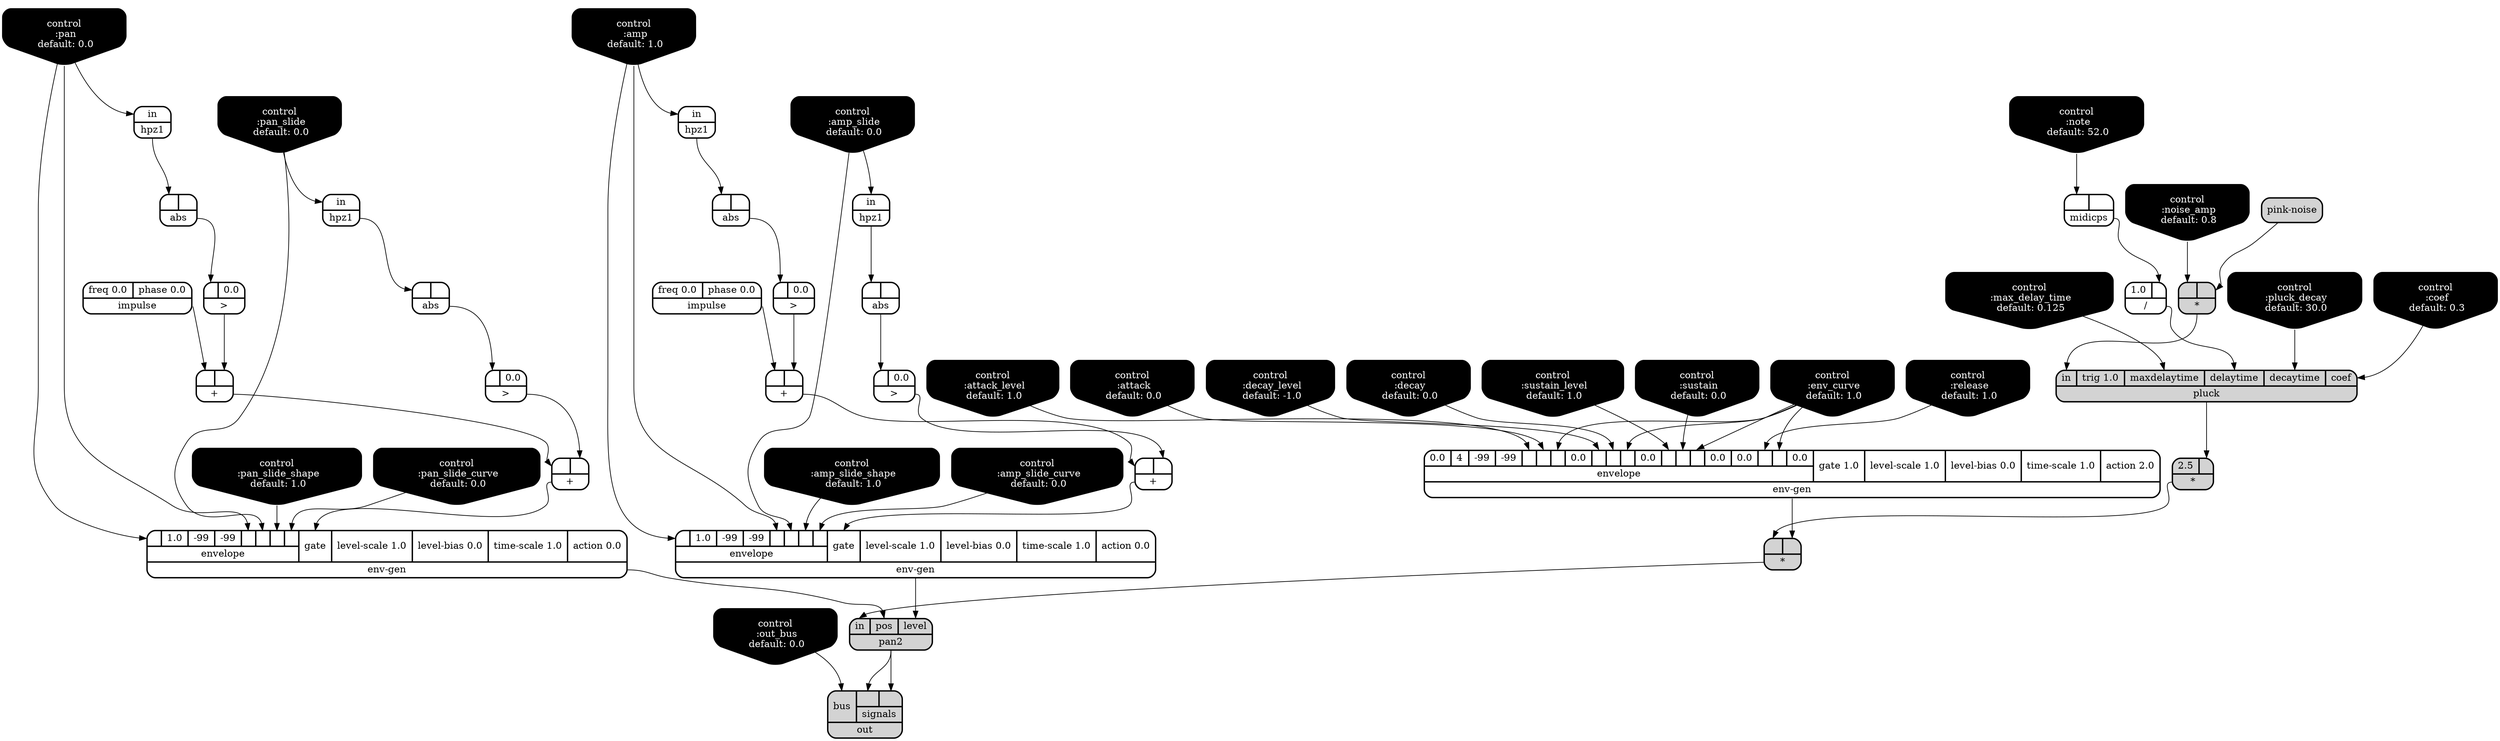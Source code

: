 digraph synthdef {
35 [label = "{{ <a> |<b> } |<__UG_NAME__>* }" style="filled, bold, rounded"  shape=record rankdir=LR];
38 [label = "{{ <a> 2.5|<b> } |<__UG_NAME__>* }" style="filled, bold, rounded"  shape=record rankdir=LR];
48 [label = "{{ <a> |<b> } |<__UG_NAME__>* }" style="filled, bold, rounded"  shape=record rankdir=LR];
30 [label = "{{ <a> |<b> } |<__UG_NAME__>+ }" style="bold, rounded" shape=record rankdir=LR];
33 [label = "{{ <a> |<b> } |<__UG_NAME__>+ }" style="bold, rounded" shape=record rankdir=LR];
43 [label = "{{ <a> |<b> } |<__UG_NAME__>+ }" style="bold, rounded" shape=record rankdir=LR];
45 [label = "{{ <a> |<b> } |<__UG_NAME__>+ }" style="bold, rounded" shape=record rankdir=LR];
36 [label = "{{ <a> 1.0|<b> } |<__UG_NAME__>/ }" style="bold, rounded" shape=record rankdir=LR];
28 [label = "{{ <a> |<b> 0.0} |<__UG_NAME__>\> }" style="bold, rounded" shape=record rankdir=LR];
32 [label = "{{ <a> |<b> 0.0} |<__UG_NAME__>\> }" style="bold, rounded" shape=record rankdir=LR];
42 [label = "{{ <a> |<b> 0.0} |<__UG_NAME__>\> }" style="bold, rounded" shape=record rankdir=LR];
44 [label = "{{ <a> |<b> 0.0} |<__UG_NAME__>\> }" style="bold, rounded" shape=record rankdir=LR];
25 [label = "{{ <a> |<b> } |<__UG_NAME__>abs }" style="bold, rounded" shape=record rankdir=LR];
27 [label = "{{ <a> |<b> } |<__UG_NAME__>abs }" style="bold, rounded" shape=record rankdir=LR];
31 [label = "{{ <a> |<b> } |<__UG_NAME__>abs }" style="bold, rounded" shape=record rankdir=LR];
41 [label = "{{ <a> |<b> } |<__UG_NAME__>abs }" style="bold, rounded" shape=record rankdir=LR];
0 [label = "control
 :note
 default: 52.0" shape=invhouse style="rounded, filled, bold" fillcolor=black fontcolor=white ]; 
1 [label = "control
 :amp
 default: 1.0" shape=invhouse style="rounded, filled, bold" fillcolor=black fontcolor=white ]; 
2 [label = "control
 :amp_slide
 default: 0.0" shape=invhouse style="rounded, filled, bold" fillcolor=black fontcolor=white ]; 
3 [label = "control
 :amp_slide_shape
 default: 1.0" shape=invhouse style="rounded, filled, bold" fillcolor=black fontcolor=white ]; 
4 [label = "control
 :amp_slide_curve
 default: 0.0" shape=invhouse style="rounded, filled, bold" fillcolor=black fontcolor=white ]; 
5 [label = "control
 :pan
 default: 0.0" shape=invhouse style="rounded, filled, bold" fillcolor=black fontcolor=white ]; 
6 [label = "control
 :pan_slide
 default: 0.0" shape=invhouse style="rounded, filled, bold" fillcolor=black fontcolor=white ]; 
7 [label = "control
 :pan_slide_shape
 default: 1.0" shape=invhouse style="rounded, filled, bold" fillcolor=black fontcolor=white ]; 
8 [label = "control
 :pan_slide_curve
 default: 0.0" shape=invhouse style="rounded, filled, bold" fillcolor=black fontcolor=white ]; 
9 [label = "control
 :attack
 default: 0.0" shape=invhouse style="rounded, filled, bold" fillcolor=black fontcolor=white ]; 
10 [label = "control
 :decay
 default: 0.0" shape=invhouse style="rounded, filled, bold" fillcolor=black fontcolor=white ]; 
11 [label = "control
 :sustain
 default: 0.0" shape=invhouse style="rounded, filled, bold" fillcolor=black fontcolor=white ]; 
12 [label = "control
 :release
 default: 1.0" shape=invhouse style="rounded, filled, bold" fillcolor=black fontcolor=white ]; 
13 [label = "control
 :attack_level
 default: 1.0" shape=invhouse style="rounded, filled, bold" fillcolor=black fontcolor=white ]; 
14 [label = "control
 :decay_level
 default: -1.0" shape=invhouse style="rounded, filled, bold" fillcolor=black fontcolor=white ]; 
15 [label = "control
 :sustain_level
 default: 1.0" shape=invhouse style="rounded, filled, bold" fillcolor=black fontcolor=white ]; 
16 [label = "control
 :env_curve
 default: 1.0" shape=invhouse style="rounded, filled, bold" fillcolor=black fontcolor=white ]; 
17 [label = "control
 :noise_amp
 default: 0.8" shape=invhouse style="rounded, filled, bold" fillcolor=black fontcolor=white ]; 
18 [label = "control
 :max_delay_time
 default: 0.125" shape=invhouse style="rounded, filled, bold" fillcolor=black fontcolor=white ]; 
19 [label = "control
 :pluck_decay
 default: 30.0" shape=invhouse style="rounded, filled, bold" fillcolor=black fontcolor=white ]; 
20 [label = "control
 :coef
 default: 0.3" shape=invhouse style="rounded, filled, bold" fillcolor=black fontcolor=white ]; 
21 [label = "control
 :out_bus
 default: 0.0" shape=invhouse style="rounded, filled, bold" fillcolor=black fontcolor=white ]; 
46 [label = "{{ {{<envelope___control___0>|1.0|-99|-99|<envelope___control___4>|<envelope___control___5>|<envelope___control___6>|<envelope___control___7>}|envelope}|<gate> gate|<level____scale> level-scale 1.0|<level____bias> level-bias 0.0|<time____scale> time-scale 1.0|<action> action 0.0} |<__UG_NAME__>env-gen }" style="bold, rounded" shape=record rankdir=LR];
47 [label = "{{ {{0.0|4|-99|-99|<envelope___control___4>|<envelope___control___5>|<envelope___control___6>|0.0|<envelope___control___8>|<envelope___control___9>|<envelope___control___10>|0.0|<envelope___control___12>|<envelope___control___13>|<envelope___control___14>|0.0|0.0|<envelope___control___17>|<envelope___control___18>|0.0}|envelope}|<gate> gate 1.0|<level____scale> level-scale 1.0|<level____bias> level-bias 0.0|<time____scale> time-scale 1.0|<action> action 2.0} |<__UG_NAME__>env-gen }" style="bold, rounded" shape=record rankdir=LR];
49 [label = "{{ {{<envelope___control___0>|1.0|-99|-99|<envelope___control___4>|<envelope___control___5>|<envelope___control___6>|<envelope___control___7>}|envelope}|<gate> gate|<level____scale> level-scale 1.0|<level____bias> level-bias 0.0|<time____scale> time-scale 1.0|<action> action 0.0} |<__UG_NAME__>env-gen }" style="bold, rounded" shape=record rankdir=LR];
22 [label = "{{ <in> in} |<__UG_NAME__>hpz1 }" style="bold, rounded" shape=record rankdir=LR];
23 [label = "{{ <in> in} |<__UG_NAME__>hpz1 }" style="bold, rounded" shape=record rankdir=LR];
26 [label = "{{ <in> in} |<__UG_NAME__>hpz1 }" style="bold, rounded" shape=record rankdir=LR];
40 [label = "{{ <in> in} |<__UG_NAME__>hpz1 }" style="bold, rounded" shape=record rankdir=LR];
29 [label = "{{ <freq> freq 0.0|<phase> phase 0.0} |<__UG_NAME__>impulse }" style="bold, rounded" shape=record rankdir=LR];
39 [label = "{{ <freq> freq 0.0|<phase> phase 0.0} |<__UG_NAME__>impulse }" style="bold, rounded" shape=record rankdir=LR];
24 [label = "{{ <a> |<b> } |<__UG_NAME__>midicps }" style="bold, rounded" shape=record rankdir=LR];
51 [label = "{{ <bus> bus|{{<signals___pan2___0>|<signals___pan2___1>}|signals}} |<__UG_NAME__>out }" style="filled, bold, rounded"  shape=record rankdir=LR];
50 [label = "{{ <in> in|<pos> pos|<level> level} |<__UG_NAME__>pan2 }" style="filled, bold, rounded"  shape=record rankdir=LR];
34 [label = "{<__UG_NAME__>pink-noise }" style="filled, bold, rounded"  shape=record rankdir=LR];
37 [label = "{{ <in> in|<trig> trig 1.0|<maxdelaytime> maxdelaytime|<delaytime> delaytime|<decaytime> decaytime|<coef> coef} |<__UG_NAME__>pluck }" style="filled, bold, rounded"  shape=record rankdir=LR];

34:__UG_NAME__ -> 35:b ;
17:__UG_NAME__ -> 35:a ;
37:__UG_NAME__ -> 38:b ;
47:__UG_NAME__ -> 48:b ;
38:__UG_NAME__ -> 48:a ;
28:__UG_NAME__ -> 30:b ;
29:__UG_NAME__ -> 30:a ;
32:__UG_NAME__ -> 33:b ;
30:__UG_NAME__ -> 33:a ;
42:__UG_NAME__ -> 43:b ;
39:__UG_NAME__ -> 43:a ;
44:__UG_NAME__ -> 45:b ;
43:__UG_NAME__ -> 45:a ;
24:__UG_NAME__ -> 36:b ;
27:__UG_NAME__ -> 28:a ;
31:__UG_NAME__ -> 32:a ;
41:__UG_NAME__ -> 42:a ;
25:__UG_NAME__ -> 44:a ;
22:__UG_NAME__ -> 25:a ;
26:__UG_NAME__ -> 27:a ;
23:__UG_NAME__ -> 31:a ;
40:__UG_NAME__ -> 41:a ;
45:__UG_NAME__ -> 46:gate ;
5:__UG_NAME__ -> 46:envelope___control___0 ;
5:__UG_NAME__ -> 46:envelope___control___4 ;
6:__UG_NAME__ -> 46:envelope___control___5 ;
7:__UG_NAME__ -> 46:envelope___control___6 ;
8:__UG_NAME__ -> 46:envelope___control___7 ;
13:__UG_NAME__ -> 47:envelope___control___4 ;
9:__UG_NAME__ -> 47:envelope___control___5 ;
16:__UG_NAME__ -> 47:envelope___control___6 ;
14:__UG_NAME__ -> 47:envelope___control___8 ;
10:__UG_NAME__ -> 47:envelope___control___9 ;
16:__UG_NAME__ -> 47:envelope___control___10 ;
15:__UG_NAME__ -> 47:envelope___control___12 ;
11:__UG_NAME__ -> 47:envelope___control___13 ;
16:__UG_NAME__ -> 47:envelope___control___14 ;
12:__UG_NAME__ -> 47:envelope___control___17 ;
16:__UG_NAME__ -> 47:envelope___control___18 ;
33:__UG_NAME__ -> 49:gate ;
1:__UG_NAME__ -> 49:envelope___control___0 ;
1:__UG_NAME__ -> 49:envelope___control___4 ;
2:__UG_NAME__ -> 49:envelope___control___5 ;
3:__UG_NAME__ -> 49:envelope___control___6 ;
4:__UG_NAME__ -> 49:envelope___control___7 ;
6:__UG_NAME__ -> 22:in ;
2:__UG_NAME__ -> 23:in ;
1:__UG_NAME__ -> 26:in ;
5:__UG_NAME__ -> 40:in ;
0:__UG_NAME__ -> 24:a ;
50:__UG_NAME__ -> 51:signals___pan2___0 ;
50:__UG_NAME__ -> 51:signals___pan2___1 ;
21:__UG_NAME__ -> 51:bus ;
49:__UG_NAME__ -> 50:level ;
46:__UG_NAME__ -> 50:pos ;
48:__UG_NAME__ -> 50:in ;
20:__UG_NAME__ -> 37:coef ;
19:__UG_NAME__ -> 37:decaytime ;
36:__UG_NAME__ -> 37:delaytime ;
18:__UG_NAME__ -> 37:maxdelaytime ;
35:__UG_NAME__ -> 37:in ;

}